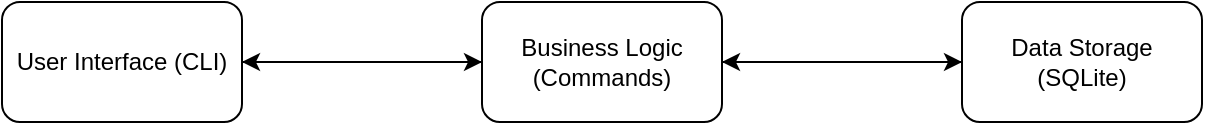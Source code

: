 <mxfile>
  <diagram id="0" name="Page-1">
    <mxGraphModel dx="1422" dy="794" grid="1" gridSize="10" guides="1" tooltips="1" connect="1" arrows="1" fold="1" page="1" pageScale="1" pageWidth="827" pageHeight="1169" math="0" shadow="0">
      <root>
        <mxCell id="0"/>
        <mxCell id="1" parent="0"/>
        <mxCell id="2" value="User Interface (CLI)" style="rounded=1;whiteSpace=wrap;html=1;" parent="1" vertex="1">
          <mxGeometry x="120" y="240" width="120" height="60" as="geometry"/>
        </mxCell>
        <mxCell id="3" value="Business Logic (Commands)" style="rounded=1;whiteSpace=wrap;html=1;" parent="1" vertex="1">
          <mxGeometry x="360" y="240" width="120" height="60" as="geometry"/>
        </mxCell>
        <mxCell id="4" value="Data Storage (SQLite)" style="rounded=1;whiteSpace=wrap;html=1;" parent="1" vertex="1">
          <mxGeometry x="600" y="240" width="120" height="60" as="geometry"/>
        </mxCell>
        <mxCell id="5" value="" style="endArrow=classic;html=1;rounded=0;" parent="1" edge="1" source="2" target="3">
          <mxGeometry width="50" height="50" relative="1" as="geometry">
            <mxPoint x="240" y="270" as="sourcePoint"/>
            <mxPoint x="290" y="220" as="targetPoint"/>
          </mxGeometry>
        </mxCell>
        <mxCell id="6" value="" style="endArrow=classic;html=1;rounded=0;" parent="1" edge="1" source="3" target="4">
          <mxGeometry width="50" height="50" relative="1" as="geometry">
            <mxPoint x="480" y="270" as="sourcePoint"/>
            <mxPoint x="530" y="220" as="targetPoint"/>
          </mxGeometry>
        </mxCell>
        <mxCell id="7" value="" style="endArrow=classic;html=1;rounded=0;" parent="1" edge="1" source="3" target="2">
          <mxGeometry width="50" height="50" relative="1" as="geometry">
            <mxPoint x="480" y="270" as="sourcePoint"/>
            <mxPoint x="530" y="220" as="targetPoint"/>
          </mxGeometry>
        </mxCell>
        <mxCell id="8" value="" style="endArrow=classic;html=1;rounded=0;" parent="1" edge="1" source="4" target="3">
          <mxGeometry width="50" height="50" relative="1" as="geometry">
            <mxPoint x="720" y="270" as="sourcePoint"/>
            <mxPoint x="770" y="220" as="targetPoint"/>
          </mxGeometry>
        </mxCell>
      </root>
    </mxGraphModel>
  </diagram>
</mxfile>